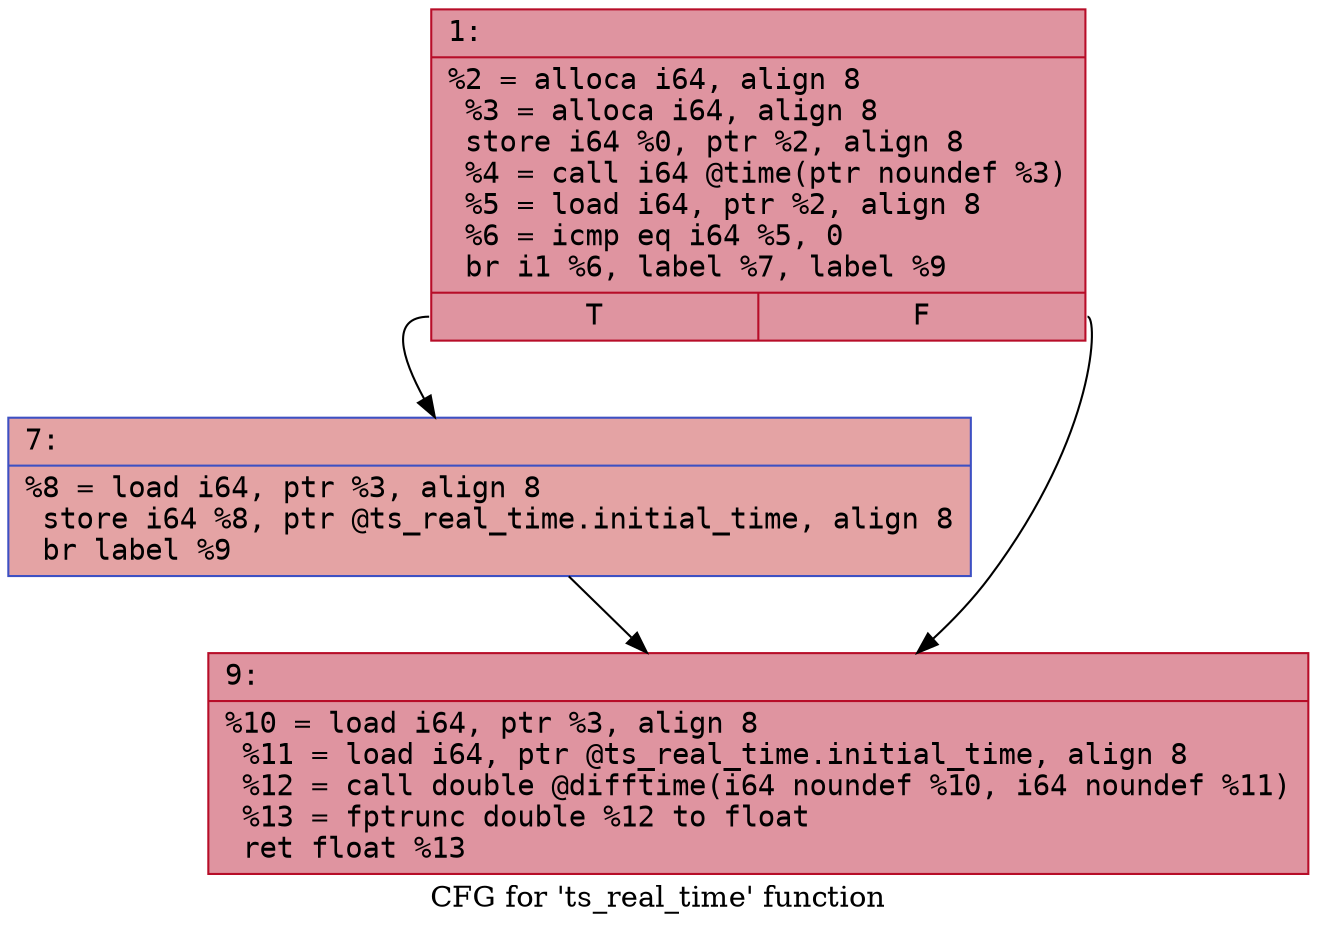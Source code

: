 digraph "CFG for 'ts_real_time' function" {
	label="CFG for 'ts_real_time' function";

	Node0x600000a49f40 [shape=record,color="#b70d28ff", style=filled, fillcolor="#b70d2870" fontname="Courier",label="{1:\l|  %2 = alloca i64, align 8\l  %3 = alloca i64, align 8\l  store i64 %0, ptr %2, align 8\l  %4 = call i64 @time(ptr noundef %3)\l  %5 = load i64, ptr %2, align 8\l  %6 = icmp eq i64 %5, 0\l  br i1 %6, label %7, label %9\l|{<s0>T|<s1>F}}"];
	Node0x600000a49f40:s0 -> Node0x600000a49f90[tooltip="1 -> 7\nProbability 37.50%" ];
	Node0x600000a49f40:s1 -> Node0x600000a49fe0[tooltip="1 -> 9\nProbability 62.50%" ];
	Node0x600000a49f90 [shape=record,color="#3d50c3ff", style=filled, fillcolor="#c32e3170" fontname="Courier",label="{7:\l|  %8 = load i64, ptr %3, align 8\l  store i64 %8, ptr @ts_real_time.initial_time, align 8\l  br label %9\l}"];
	Node0x600000a49f90 -> Node0x600000a49fe0[tooltip="7 -> 9\nProbability 100.00%" ];
	Node0x600000a49fe0 [shape=record,color="#b70d28ff", style=filled, fillcolor="#b70d2870" fontname="Courier",label="{9:\l|  %10 = load i64, ptr %3, align 8\l  %11 = load i64, ptr @ts_real_time.initial_time, align 8\l  %12 = call double @difftime(i64 noundef %10, i64 noundef %11)\l  %13 = fptrunc double %12 to float\l  ret float %13\l}"];
}
